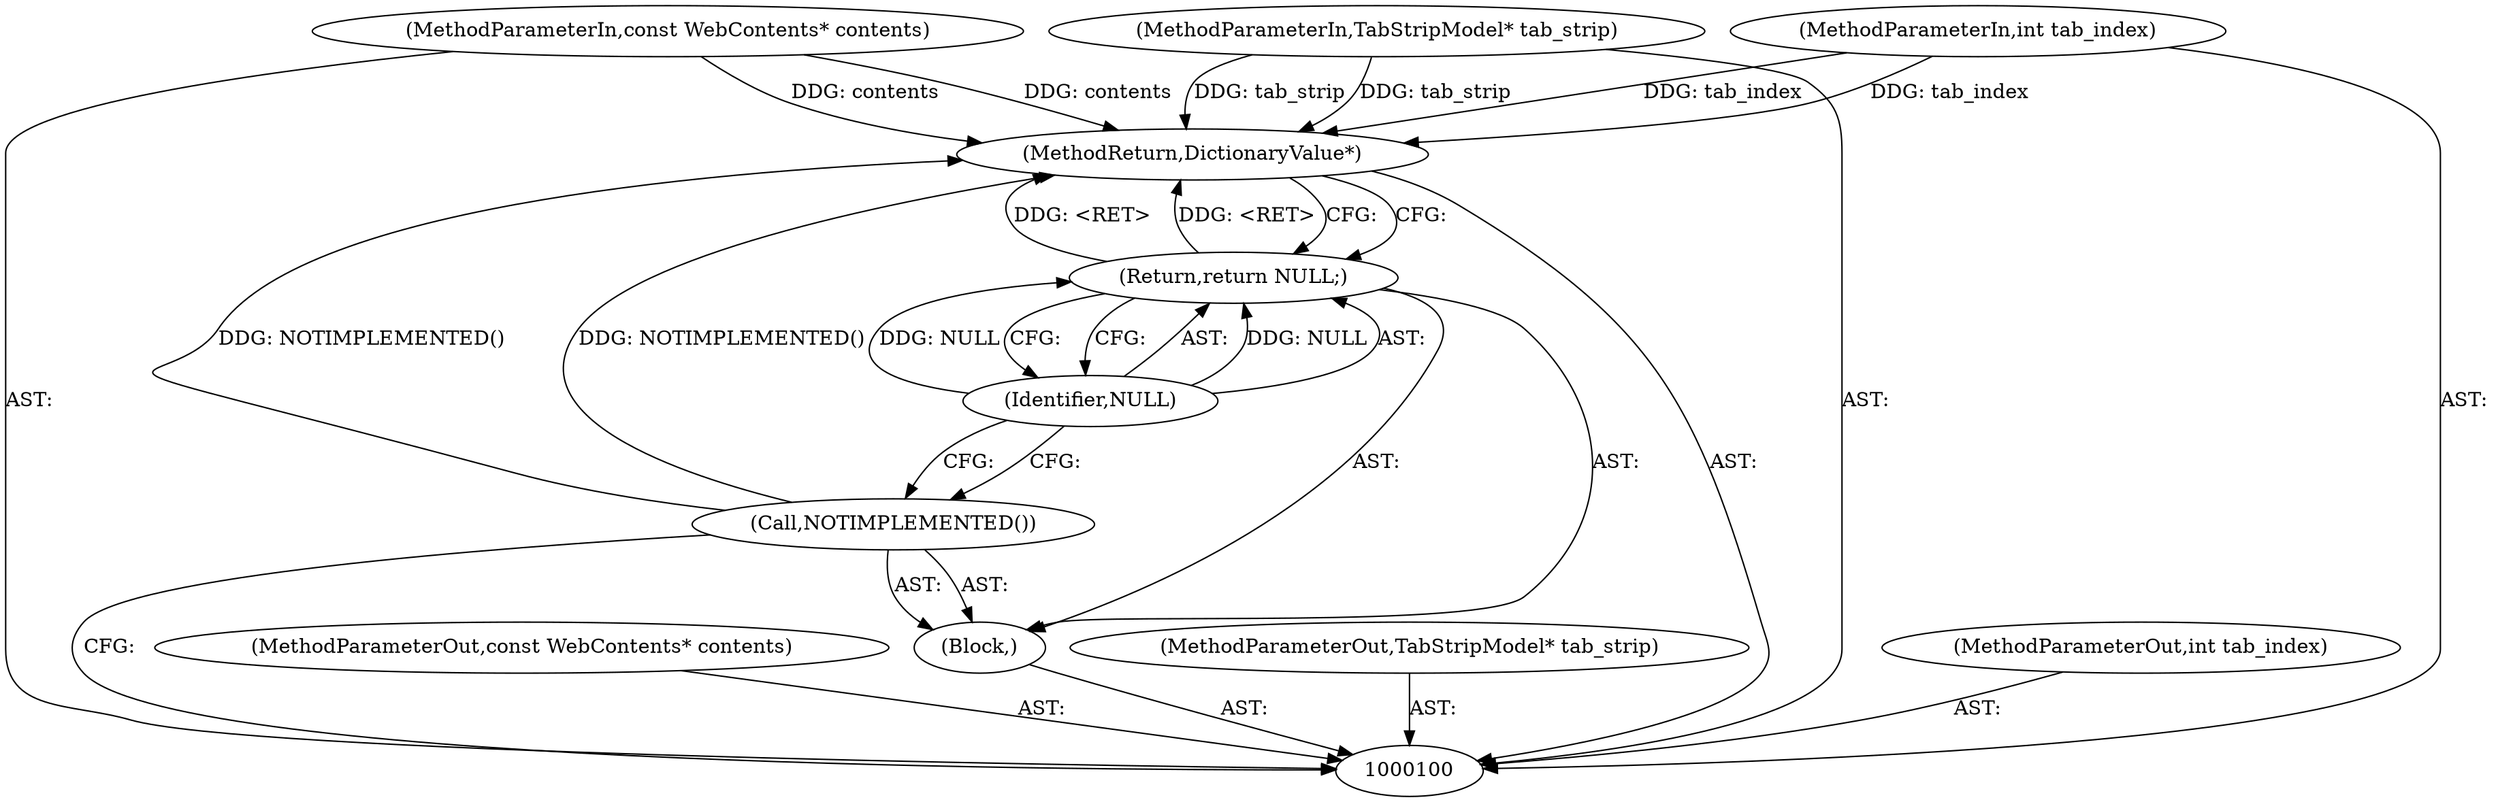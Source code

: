 digraph "0_Chrome_f7ae1f7a918f1973dca241a7a23169906eaf4fe3_9" {
"1000108" [label="(MethodReturn,DictionaryValue*)"];
"1000101" [label="(MethodParameterIn,const WebContents* contents)"];
"1000119" [label="(MethodParameterOut,const WebContents* contents)"];
"1000102" [label="(MethodParameterIn,TabStripModel* tab_strip)"];
"1000120" [label="(MethodParameterOut,TabStripModel* tab_strip)"];
"1000104" [label="(Block,)"];
"1000103" [label="(MethodParameterIn,int tab_index)"];
"1000121" [label="(MethodParameterOut,int tab_index)"];
"1000105" [label="(Call,NOTIMPLEMENTED())"];
"1000107" [label="(Identifier,NULL)"];
"1000106" [label="(Return,return NULL;)"];
"1000108" -> "1000100"  [label="AST: "];
"1000108" -> "1000106"  [label="CFG: "];
"1000105" -> "1000108"  [label="DDG: NOTIMPLEMENTED()"];
"1000103" -> "1000108"  [label="DDG: tab_index"];
"1000102" -> "1000108"  [label="DDG: tab_strip"];
"1000101" -> "1000108"  [label="DDG: contents"];
"1000106" -> "1000108"  [label="DDG: <RET>"];
"1000101" -> "1000100"  [label="AST: "];
"1000101" -> "1000108"  [label="DDG: contents"];
"1000119" -> "1000100"  [label="AST: "];
"1000102" -> "1000100"  [label="AST: "];
"1000102" -> "1000108"  [label="DDG: tab_strip"];
"1000120" -> "1000100"  [label="AST: "];
"1000104" -> "1000100"  [label="AST: "];
"1000105" -> "1000104"  [label="AST: "];
"1000106" -> "1000104"  [label="AST: "];
"1000103" -> "1000100"  [label="AST: "];
"1000103" -> "1000108"  [label="DDG: tab_index"];
"1000121" -> "1000100"  [label="AST: "];
"1000105" -> "1000104"  [label="AST: "];
"1000105" -> "1000100"  [label="CFG: "];
"1000107" -> "1000105"  [label="CFG: "];
"1000105" -> "1000108"  [label="DDG: NOTIMPLEMENTED()"];
"1000107" -> "1000106"  [label="AST: "];
"1000107" -> "1000105"  [label="CFG: "];
"1000106" -> "1000107"  [label="CFG: "];
"1000107" -> "1000106"  [label="DDG: NULL"];
"1000106" -> "1000104"  [label="AST: "];
"1000106" -> "1000107"  [label="CFG: "];
"1000107" -> "1000106"  [label="AST: "];
"1000108" -> "1000106"  [label="CFG: "];
"1000106" -> "1000108"  [label="DDG: <RET>"];
"1000107" -> "1000106"  [label="DDG: NULL"];
}

